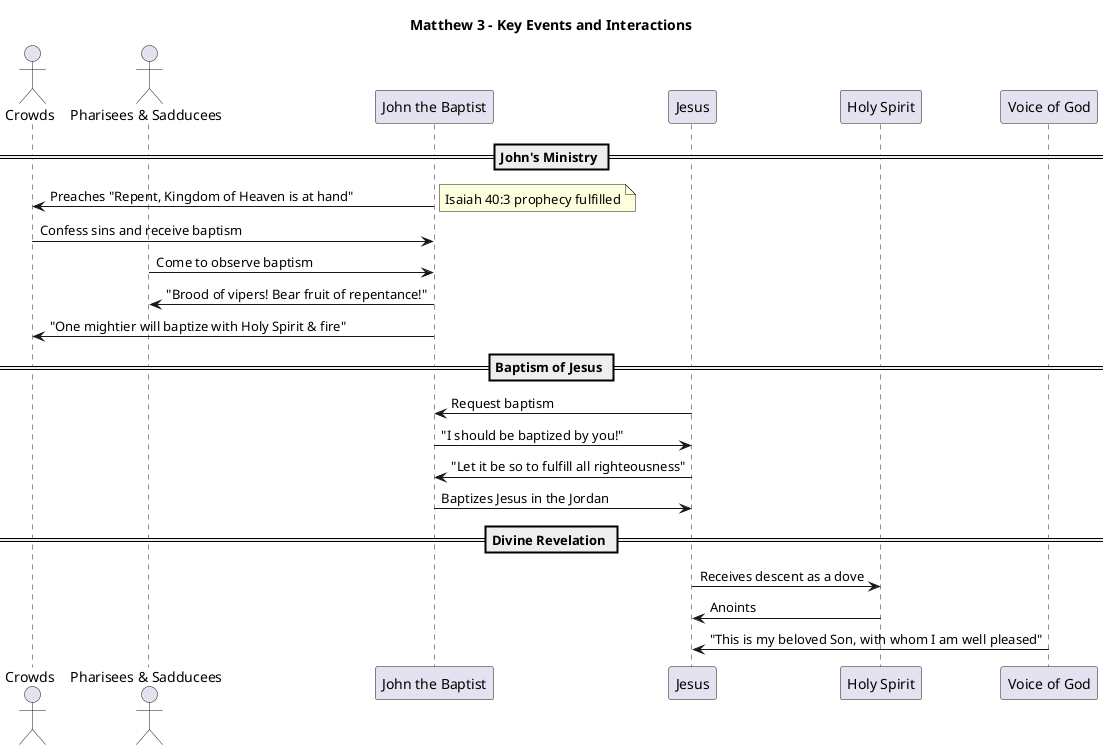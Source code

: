 @startuml
title Matthew 3 - Key Events and Interactions

actor "Crowds" as Crowds
actor "Pharisees & Sadducees" as Leaders
participant "John the Baptist" as John
participant "Jesus" as Jesus
participant "Holy Spirit" as Spirit
participant "Voice of God" as Father

== John's Ministry ==
John -> Crowds: Preaches "Repent, Kingdom of Heaven is at hand"
note right: Isaiah 40:3 prophecy fulfilled

Crowds -> John: Confess sins and receive baptism

Leaders -> John: Come to observe baptism
John -> Leaders: "Brood of vipers! Bear fruit of repentance!"

John -> Crowds: "One mightier will baptize with Holy Spirit & fire"

== Baptism of Jesus ==
Jesus -> John: Request baptism
John -> Jesus: "I should be baptized by you!"
Jesus -> John: "Let it be so to fulfill all righteousness"
John -> Jesus: Baptizes Jesus in the Jordan

== Divine Revelation ==
Jesus -> Spirit: Receives descent as a dove
Spirit -> Jesus: Anoints
Father -> Jesus: "This is my beloved Son, with whom I am well pleased"

@enduml



@startuml
title Matthew 3 - Roles and Relationships (Class Diagram Style)

' Define abstract class for roles
abstract class "Divine Person" as Divine
abstract class "Human Person" as Human

' Divine Persons
class "God the Father" as Father {
  Role: Proclaims Jesus as Son
  Nature: Divine
}
class "Holy Spirit" as Spirit {
  Role: Descends as dove
  Nature: Divine
}

' Human Persons
class "Jesus Christ" as Jesus {
  Role: Son of God, baptized
  Age: ~30
}
class "John the Baptist" as John {
  Role: Prophet, Baptizer
  Age: ~30
}
class "Pharisees" as Pharisees {
  Role: Religious leaders, warned by John
}
class "Sadducees" as Sadducees {
  Role: Religious leaders, warned by John
}
class "Crowds/People" as Crowds {
  Role: Come for baptism and repentance
}

' Inheritances
Father --|> Divine
Spirit --|> Divine
Jesus --|> Divine
Jesus --|> Human
John --|> Human
Pharisees --|> Human
Sadducees --|> Human
Crowds --|> Human

' Relationships
John --> Crowds : Baptizes\nPreaches Repentance
John --> Pharisees : Warns\n("Brood of vipers")
John --> Sadducees : Warns\n("Bear fruit of repentance")
Jesus --> John : Requests Baptism
John --> Jesus : Baptizes in Jordan
Spirit --> Jesus : Descends\nas Dove
Father --> Jesus : Declares "Beloved Son"
Father --> Spirit : Sends
Crowds --> John : Confess sins\nReceive baptism

@enduml


@startuml
title Development of Baptism - Historical & Theological Lineage

' Define key phases as classes
class "Jewish Ritual Washings\n(Mikveh)" as Jewish {
  Purpose: Ritual purification
  Reference: Leviticus 14-15\nNumbers 19
  Symbolism: Cleansing from ritual impurity
}

class "John the Baptist's Baptism" as JohnBaptism {
  Purpose: Repentance & preparation
  Location: Jordan River
  Symbolism: Confession of sins
  Scripture: Matthew 3:1-6
}

class "Baptism of Jesus" as JesusBaptism {
  Purpose: Fulfills all righteousness
  Event: Jesus baptized by John
  Symbolism: Sanctifies waters
  Scripture: Matthew 3:13-17
}

class "Christian Sacramental Baptism" as ChristianBaptism {
  Purpose: Forgiveness of sins & new life
  Instituted by: Jesus Christ
  Formula: "In the name of the Father,\nSon, and Holy Spirit"
  Scripture: Matthew 28:19
}

' Relationships showing lineage
Jewish --> JohnBaptism : Prefigures
JohnBaptism --> JesusBaptism : Prepares for Christ
JesusBaptism --> ChristianBaptism : Leads to sacramental grace

' Highlight effects
note top of ChristianBaptism
- Cleanses original & personal sin
- Imparts Holy Spirit
- Incorporates into the Church
- New birth in Christ
end note

@enduml



@startuml
title Effects and Benefits of Christian Baptism (Catholic Teaching)
'left to right direction

' Main sacrament class
class "Baptism (Sacrament)" as Baptism {
  Matter: Water
  Form: "I baptize you in the name of the Father, and of the Son, and of the Holy Spirit"
  Minister: Ordinary - Bishop, Priest, Deacon\nExtraordinary - Any person with proper intent
}

' Effects of Baptism
class "Forgiveness of Sin" as Forgiveness {
  Includes: Original Sin\nPersonal Sins (if any)
}

class "Sanctifying Grace" as Grace {
  Description: Divine life infused into the soul
}

class "Indwelling of the Holy Spirit" as HolySpirit {
  Description: Soul becomes a temple of the Holy Spirit
}

class "Adoption as Child of God" as Adoption {
  Description: Becomes member of God's family
}

class "Incorporation into the Church" as ChurchMembership {
  Description: Enters the Body of Christ\nand gains membership in the Church
}

class "Indelible Spiritual Mark" as Character {
  Description: Cannot be repeated\nPermanent sacramental character
}

class "Gateway to Other Sacraments" as Gateway {
  Description: Prerequisite for receiving\nConfirmation & Eucharist
}

' Relationships
Baptism --> Forgiveness : Cleanses
Baptism --> Grace : Infuses
Baptism --> HolySpirit : Bestows
Baptism --> Adoption : Adopts into Divine Life
Baptism --> ChurchMembership : Incorporates into Church
Baptism --> Character : Imprints
Baptism --> Gateway : Opens path to other sacraments

@enduml


@startuml
title Baptism: History, Institution, and Effects (Catholic Teaching)

' ===== Historical Lineage Section =====
package "Historical Roots" {
    class "Jewish Ritual Washings\n(Mikveh)" as Jewish {
      Purpose: Ritual purification
      OT Reference: Leviticus 14-15\nNumbers 19
      Symbolism: Cleansing from ritual impurity
    }

    class "John the Baptist's Baptism" as JohnBaptism {
      Purpose: Repentance & Preparation
      Location: Jordan River
      Symbolism: Confession of sins
      Scripture: Matthew 3:1-6
    }

    class "Baptism of Jesus" as JesusBaptism {
      Purpose: Fulfill all righteousness
      Event: Baptized by John
      Symbolism: Sanctifies waters
      Scripture: Matthew 3:13-17
    }
}

Jewish --> JohnBaptism : Prefigures
JohnBaptism --> JesusBaptism : Prepares for Christ

' ===== Christian Sacrament Section =====
package "Christian Sacramental Baptism" {
    class "Baptism (Sacrament)" as Baptism {
      Matter: Water
      Form: "I baptize you in the name of the Father,\nSon, and Holy Spirit"
      Minister: Bishop, Priest, Deacon\n(Or anyone in emergency)
      Scripture: Matthew 28:19
    }

    class "Forgiveness of Sin" as Forgiveness {
      Includes: Original Sin + Personal Sins
    }
    class "Sanctifying Grace" as Grace {
      Description: Divine life in the soul
    }
    class "Indwelling of the Holy Spirit" as HolySpirit {
      Description: Soul becomes temple of Holy Spirit
    }
    class "Adoption as Child of God" as Adoption {
      Description: Becomes member of God's family
    }
    class "Incorporation into the Church" as ChurchMembership {
      Description: Enters Body of Christ
    }
    class "Indelible Spiritual Mark" as Character {
      Description: Permanent sacramental character
    }
    class "Gateway to Other Sacraments" as Gateway {
      Description: Required for\nConfirmation & Eucharist
    }
}

' Lineage to Sacrament
JesusBaptism --> Baptism : Leads to institution of sacrament

' Sacramental Effects
Baptism --> Forgiveness : Cleanses
Baptism --> Grace : Infuses
Baptism --> HolySpirit : Bestows
Baptism --> Adoption : Adopts
Baptism --> ChurchMembership : Incorporates
Baptism --> Character : Imprints
Baptism --> Gateway : Opens path

note bottom of Baptism
Effects:
1. Forgives sins
2. Infuses grace
3. Holy Spirit indwelling
4. Adoption as child of God
5. Church membership
6. Indelible mark
7. Gateway to other sacraments
end note

@enduml


@startuml
title The Seven Sacraments of the Catholic Church

' ==== Sacrament Categories ====
package "Sacraments of Initiation" #LightBlue {
    class Baptism {
        Scripture: Matthew 28:19
        Effect: Cleanses sin, adoption, Church membership
    }
    class Confirmation {
        Scripture: Acts 8:14-17
        Effect: Sealed with Holy Spirit, strengthens faith
    }
    class Eucharist {
        Scripture: Luke 22:19-20
        Effect: Communion with Christ, spiritual nourishment
    }
}

package "Sacraments of Healing" #LightGreen {
    class Penance {
        Scripture: John 20:22-23
        Effect: Forgives sins, reconciles with God & Church
    }
    class "Anointing of the Sick" as Anointing {
        Scripture: James 5:14-15
        Effect: Strength, healing, preparation for eternity
    }
}

package "Sacraments of Service / Vocation" #LightYellow {
    class Matrimony {
        Scripture: Matthew 19:6
        Effect: Union of spouses, sign of Christ & Church
    }
    class "Holy Orders" as HolyOrders {
        Scripture: Luke 22:19; 2 Tim 1:6
        Effect: Grace to teach, sanctify, and govern
    }
}

' ==== Relationships to Christ ====
class "Christ" as Christ {
  Role: Institutor of the Sacraments
  Purpose: Channels of grace
}

' Arrows from Christ to each sacrament
Christ --> Baptism
Christ --> Confirmation
Christ --> Eucharist
Christ --> Penance
Christ --> Anointing
Christ --> Matrimony
Christ --> HolyOrders

note bottom of Christ
All sacraments are:
- Instituted by Christ
- Visible signs of invisible grace
- Channels of sanctifying grace
end note

@enduml

@startuml
title Flow of Grace Through the Seven Sacraments

' ===== Central Source =====
class "Christ" as Christ {
    "Source of all Sacramental Grace"
    "Institutor of the Seven Sacraments"
}

' ===== Grace Output Node =====
class "Sanctifying Grace" as Grace {
    "Divine life in the soul"
    "Participation in the life of the Trinity"
}

Christ --> Grace : Channels grace through sacraments

' ===== Categories =====
package "Sacraments of Initiation" #LightBlue {
    class Baptism {
        Effect: Cleanses sin, new birth
        Scripture: Matthew 28:19
    }
    class Confirmation {
        Effect: Strengthens faith, seals with Holy Spirit
        Scripture: Acts 8:14-17
    }
    class Eucharist {
        Effect: Spiritual nourishment, union with Christ
        Scripture: Luke 22:19-20
    }
}

package "Sacraments of Healing" #LightGreen {
    class Penance {
        Effect: Forgiveness, reconciliation
        Scripture: John 20:22-23
    }
    class "Anointing of the Sick" as Anointing {
        Effect: Strength, healing, preparation
        Scripture: James 5:14-15
    }
}

package "Sacraments of Service / Vocation" #LightYellow {
    class Matrimony {
        Effect: Spousal union, sign of Christ & Church
        Scripture: Matthew 19:6
    }
    class "Holy Orders" as HolyOrders {
        Effect: Grace to teach, sanctify, govern
        Scripture: Luke 22:19; 2 Tim 1:6
    }
}

' ===== Flow of Grace Arrows =====
Christ --> Baptism
Christ --> Confirmation
Christ --> Eucharist
Christ --> Penance
Christ --> Anointing
Christ --> Matrimony
Christ --> HolyOrders

' Sacraments feed into sanctifying grace
Baptism --> Grace
Confirmation --> Grace
Eucharist --> Grace
Penance --> Grace
Anointing --> Grace
Matrimony --> Grace
HolyOrders --> Grace

' ===== Christian Life Node =====
class "Christian Life in Grace" as ChristianLife {
    "Live in holiness"
    "Serve in love and mission"
    "Journey to eternal life"
}

Grace --> ChristianLife : Empowers

note bottom of ChristianLife
Grace from the sacraments sustains the
entire journey of Christian life from
birth in Christ to eternal glory.
end note

@enduml
